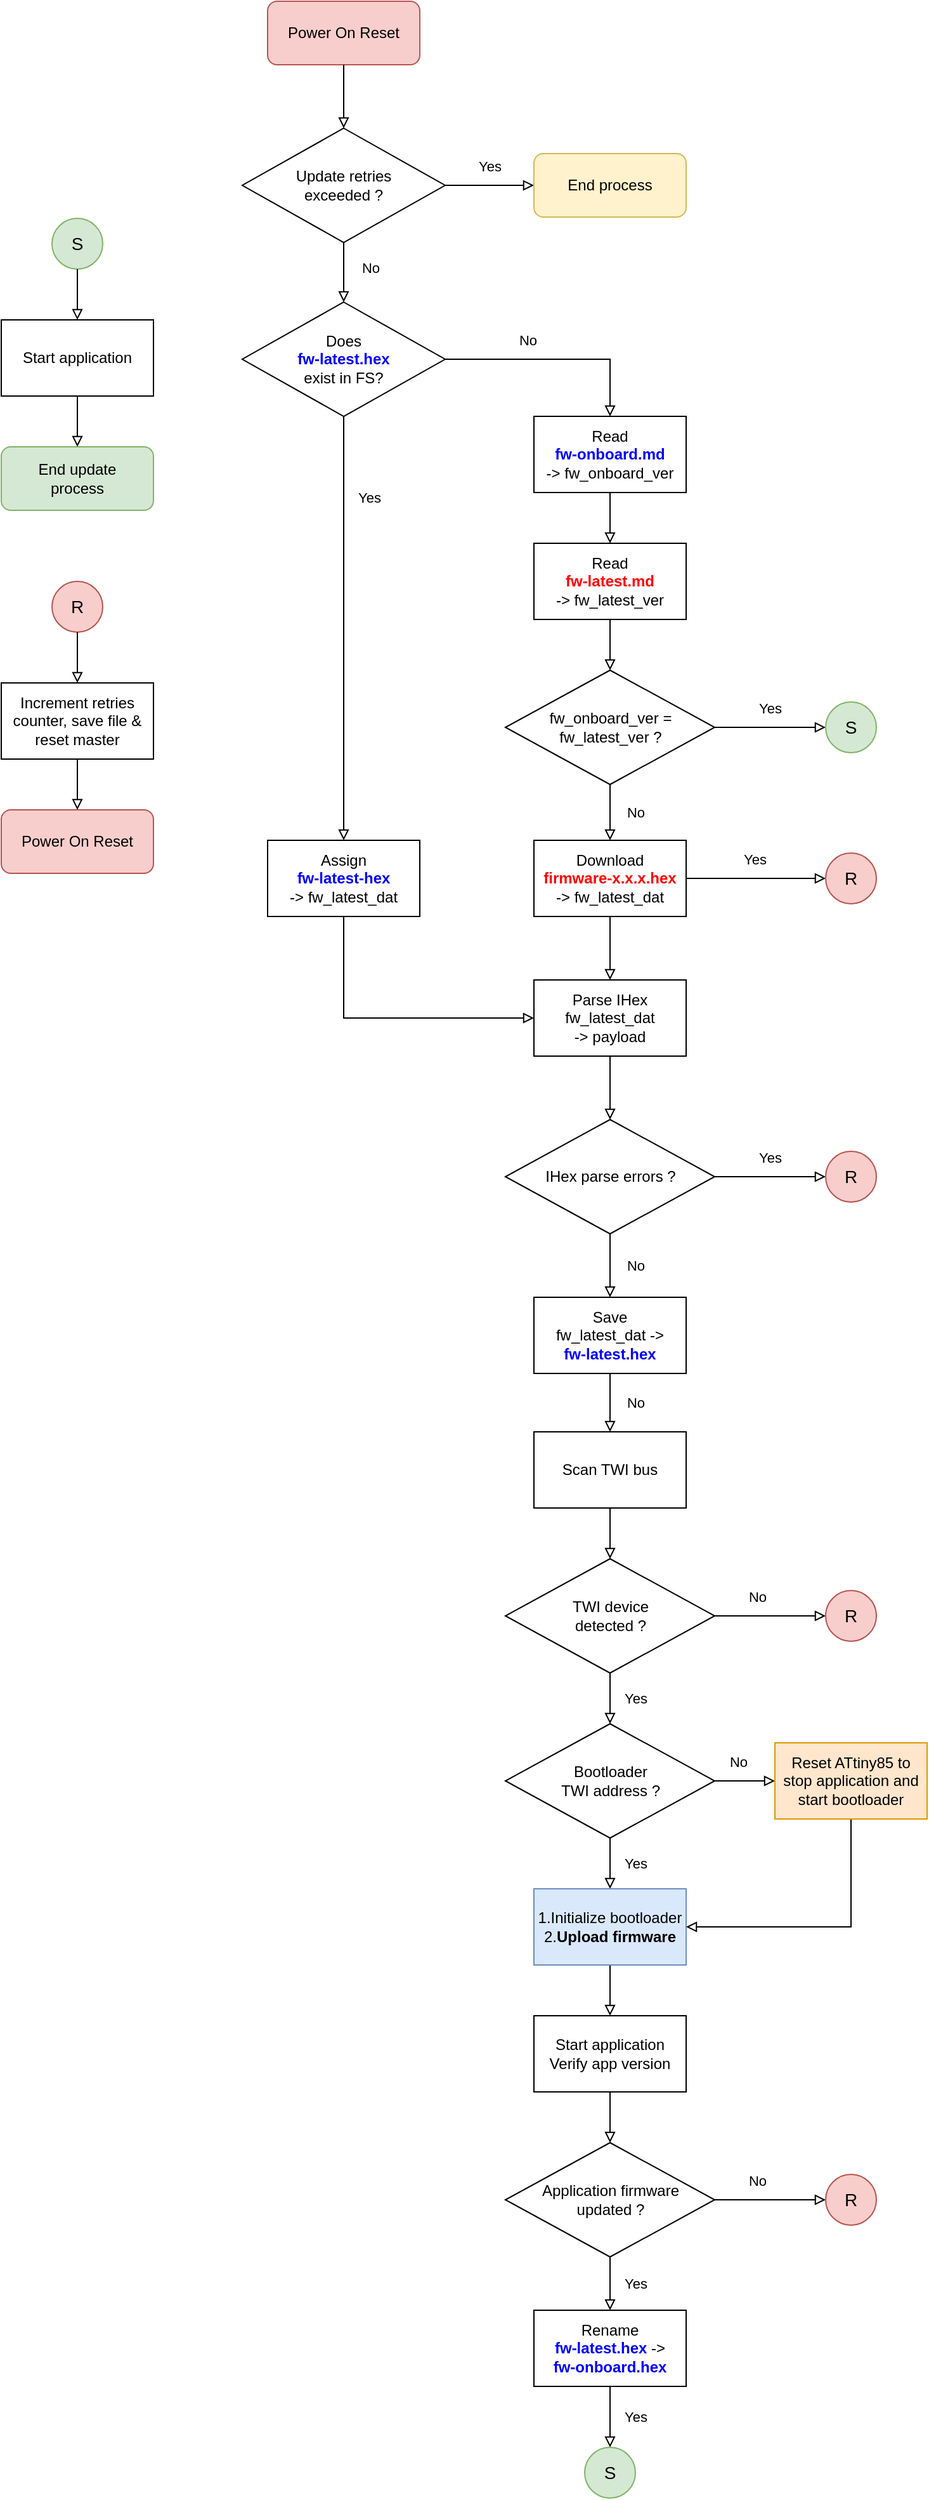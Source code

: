 <mxfile version="13.1.14" type="github">
  <diagram id="b7CmRXWE2GOlUavSTZUe" name="Page-1">
    <mxGraphModel dx="1182" dy="732" grid="1" gridSize="10" guides="1" tooltips="1" connect="1" arrows="1" fold="1" page="1" pageScale="1" pageWidth="827" pageHeight="1169" math="0" shadow="0">
      <root>
        <mxCell id="0" />
        <mxCell id="1" parent="0" />
        <mxCell id="aLQe0wNo5wLi3Sxk2y81-3" value="No" style="edgeStyle=orthogonalEdgeStyle;rounded=0;orthogonalLoop=1;jettySize=auto;html=1;entryX=0.5;entryY=0;entryDx=0;entryDy=0;strokeWidth=1;endArrow=block;endFill=0;strokeColor=#000000;exitX=0.5;exitY=1;exitDx=0;exitDy=0;" parent="1" source="DqUX-duL37DNaFb8Gwn0-25" target="aLQe0wNo5wLi3Sxk2y81-2" edge="1">
          <mxGeometry x="-0.149" y="21" relative="1" as="geometry">
            <mxPoint x="140" y="273" as="sourcePoint" />
            <mxPoint as="offset" />
          </mxGeometry>
        </mxCell>
        <mxCell id="aLQe0wNo5wLi3Sxk2y81-1" value="Power On Reset" style="rounded=1;whiteSpace=wrap;html=1;fillColor=#f8cecc;strokeColor=#b85450;" parent="1" vertex="1">
          <mxGeometry x="259" y="63" width="120" height="50" as="geometry" />
        </mxCell>
        <mxCell id="aLQe0wNo5wLi3Sxk2y81-4" value="No" style="edgeStyle=orthogonalEdgeStyle;rounded=0;orthogonalLoop=1;jettySize=auto;html=1;exitX=1;exitY=0.5;exitDx=0;exitDy=0;endArrow=block;endFill=0;strokeColor=#000000;strokeWidth=1;entryX=0.5;entryY=0;entryDx=0;entryDy=0;" parent="1" source="aLQe0wNo5wLi3Sxk2y81-2" target="aLQe0wNo5wLi3Sxk2y81-6" edge="1">
          <mxGeometry x="-0.259" y="15" relative="1" as="geometry">
            <mxPoint x="559" y="390" as="targetPoint" />
            <mxPoint as="offset" />
          </mxGeometry>
        </mxCell>
        <mxCell id="aLQe0wNo5wLi3Sxk2y81-2" value="Does&lt;br&gt;&lt;font color=&quot;#0000ff&quot;&gt;&lt;b&gt;fw-latest.hex&lt;/b&gt;&lt;/font&gt;&lt;br&gt;exist in FS?" style="rhombus;whiteSpace=wrap;html=1;" parent="1" vertex="1">
          <mxGeometry x="239" y="300" width="160" height="90" as="geometry" />
        </mxCell>
        <mxCell id="aLQe0wNo5wLi3Sxk2y81-5" value="Yes" style="edgeStyle=orthogonalEdgeStyle;rounded=0;orthogonalLoop=1;jettySize=auto;html=1;exitX=0.5;exitY=1;exitDx=0;exitDy=0;endArrow=block;endFill=0;strokeColor=#000000;strokeWidth=1;entryX=0.5;entryY=0;entryDx=0;entryDy=0;" parent="1" source="aLQe0wNo5wLi3Sxk2y81-2" target="CXJbbaDLJKEDGF4cZTQp-16" edge="1">
          <mxGeometry x="-0.617" y="20" relative="1" as="geometry">
            <mxPoint x="359" y="750" as="targetPoint" />
            <mxPoint x="239" y="430" as="sourcePoint" />
            <mxPoint as="offset" />
          </mxGeometry>
        </mxCell>
        <mxCell id="aLQe0wNo5wLi3Sxk2y81-8" style="edgeStyle=orthogonalEdgeStyle;rounded=0;orthogonalLoop=1;jettySize=auto;html=1;exitX=0.5;exitY=1;exitDx=0;exitDy=0;entryX=0.5;entryY=0;entryDx=0;entryDy=0;endArrow=block;endFill=0;strokeColor=#000000;strokeWidth=1;" parent="1" source="aLQe0wNo5wLi3Sxk2y81-6" target="aLQe0wNo5wLi3Sxk2y81-7" edge="1">
          <mxGeometry relative="1" as="geometry" />
        </mxCell>
        <mxCell id="aLQe0wNo5wLi3Sxk2y81-6" value="Read&lt;br&gt;&lt;b&gt;&lt;font color=&quot;#0000ff&quot;&gt;fw-onboard.md&lt;/font&gt;&lt;/b&gt;&lt;br&gt;-&amp;gt; fw_onboard_ver" style="rounded=0;whiteSpace=wrap;html=1;" parent="1" vertex="1">
          <mxGeometry x="469" y="390" width="120" height="60" as="geometry" />
        </mxCell>
        <mxCell id="aLQe0wNo5wLi3Sxk2y81-16" style="edgeStyle=orthogonalEdgeStyle;rounded=0;orthogonalLoop=1;jettySize=auto;html=1;exitX=0.5;exitY=1;exitDx=0;exitDy=0;entryX=0.5;entryY=0;entryDx=0;entryDy=0;endArrow=block;endFill=0;strokeColor=#000000;strokeWidth=1;" parent="1" source="aLQe0wNo5wLi3Sxk2y81-7" target="aLQe0wNo5wLi3Sxk2y81-9" edge="1">
          <mxGeometry relative="1" as="geometry" />
        </mxCell>
        <mxCell id="aLQe0wNo5wLi3Sxk2y81-7" value="Read&lt;br&gt;&lt;b&gt;&lt;font color=&quot;#ff0000&quot;&gt;fw-latest.md&lt;/font&gt;&lt;/b&gt;&lt;br&gt;-&amp;gt; fw_latest_ver" style="rounded=0;whiteSpace=wrap;html=1;" parent="1" vertex="1">
          <mxGeometry x="469" y="490" width="120" height="60" as="geometry" />
        </mxCell>
        <mxCell id="aLQe0wNo5wLi3Sxk2y81-17" value="No" style="edgeStyle=orthogonalEdgeStyle;rounded=0;orthogonalLoop=1;jettySize=auto;html=1;exitX=0.5;exitY=1;exitDx=0;exitDy=0;endArrow=block;endFill=0;strokeColor=#000000;strokeWidth=1;entryX=0.5;entryY=0;entryDx=0;entryDy=0;" parent="1" source="aLQe0wNo5wLi3Sxk2y81-9" target="CXJbbaDLJKEDGF4cZTQp-2" edge="1">
          <mxGeometry y="20" relative="1" as="geometry">
            <mxPoint as="offset" />
            <mxPoint x="439" y="694" as="targetPoint" />
          </mxGeometry>
        </mxCell>
        <mxCell id="aLQe0wNo5wLi3Sxk2y81-9" value="fw_onboard_ver&amp;nbsp;=&lt;br&gt;fw_latest_ver ?" style="rhombus;whiteSpace=wrap;html=1;" parent="1" vertex="1">
          <mxGeometry x="446.5" y="590" width="165" height="90" as="geometry" />
        </mxCell>
        <mxCell id="aLQe0wNo5wLi3Sxk2y81-11" value="Yes" style="edgeStyle=orthogonalEdgeStyle;rounded=0;orthogonalLoop=1;jettySize=auto;html=1;endArrow=block;endFill=0;strokeColor=#000000;strokeWidth=1;exitX=1;exitY=0.5;exitDx=0;exitDy=0;entryX=0;entryY=0.5;entryDx=0;entryDy=0;" parent="1" source="aLQe0wNo5wLi3Sxk2y81-9" target="rALxHIFjaiXuFr-EPLwB-8" edge="1">
          <mxGeometry x="-0.032" y="15" relative="1" as="geometry">
            <mxPoint x="539" y="710" as="sourcePoint" />
            <mxPoint x="659" y="485" as="targetPoint" />
            <mxPoint x="1" as="offset" />
          </mxGeometry>
        </mxCell>
        <mxCell id="aLQe0wNo5wLi3Sxk2y81-19" style="edgeStyle=orthogonalEdgeStyle;rounded=0;orthogonalLoop=1;jettySize=auto;html=1;exitX=0.5;exitY=1;exitDx=0;exitDy=0;entryX=0.5;entryY=0;entryDx=0;entryDy=0;endArrow=block;endFill=0;strokeColor=#000000;strokeWidth=1;" parent="1" source="aLQe0wNo5wLi3Sxk2y81-13" target="aLQe0wNo5wLi3Sxk2y81-18" edge="1">
          <mxGeometry relative="1" as="geometry" />
        </mxCell>
        <mxCell id="aLQe0wNo5wLi3Sxk2y81-13" value="Scan TWI bus" style="rounded=0;whiteSpace=wrap;html=1;" parent="1" vertex="1">
          <mxGeometry x="469" y="1190" width="120" height="60" as="geometry" />
        </mxCell>
        <mxCell id="aLQe0wNo5wLi3Sxk2y81-21" value="No" style="edgeStyle=orthogonalEdgeStyle;rounded=0;orthogonalLoop=1;jettySize=auto;html=1;exitX=1;exitY=0.5;exitDx=0;exitDy=0;entryX=0;entryY=0.5;entryDx=0;entryDy=0;endArrow=block;endFill=0;strokeColor=#000000;strokeWidth=1;" parent="1" source="aLQe0wNo5wLi3Sxk2y81-18" target="DqUX-duL37DNaFb8Gwn0-20" edge="1">
          <mxGeometry x="-0.263" y="15" relative="1" as="geometry">
            <mxPoint x="1" as="offset" />
            <mxPoint x="659" y="1335" as="targetPoint" />
          </mxGeometry>
        </mxCell>
        <mxCell id="aLQe0wNo5wLi3Sxk2y81-23" value="Yes" style="edgeStyle=orthogonalEdgeStyle;rounded=0;orthogonalLoop=1;jettySize=auto;html=1;exitX=0.5;exitY=1;exitDx=0;exitDy=0;entryX=0.5;entryY=0;entryDx=0;entryDy=0;endArrow=block;endFill=0;strokeColor=#000000;strokeWidth=1;" parent="1" source="aLQe0wNo5wLi3Sxk2y81-18" target="aLQe0wNo5wLi3Sxk2y81-22" edge="1">
          <mxGeometry y="20" relative="1" as="geometry">
            <mxPoint as="offset" />
          </mxGeometry>
        </mxCell>
        <mxCell id="aLQe0wNo5wLi3Sxk2y81-18" value="TWI device&lt;br&gt;detected ?" style="rhombus;whiteSpace=wrap;html=1;" parent="1" vertex="1">
          <mxGeometry x="446.5" y="1290" width="165" height="90" as="geometry" />
        </mxCell>
        <mxCell id="aLQe0wNo5wLi3Sxk2y81-26" value="Yes" style="edgeStyle=orthogonalEdgeStyle;rounded=0;orthogonalLoop=1;jettySize=auto;html=1;exitX=0.5;exitY=1;exitDx=0;exitDy=0;entryX=0.5;entryY=0;entryDx=0;entryDy=0;endArrow=block;endFill=0;strokeColor=#000000;strokeWidth=1;" parent="1" source="aLQe0wNo5wLi3Sxk2y81-22" target="aLQe0wNo5wLi3Sxk2y81-30" edge="1">
          <mxGeometry y="20" relative="1" as="geometry">
            <mxPoint x="529" y="1550" as="targetPoint" />
            <mxPoint as="offset" />
          </mxGeometry>
        </mxCell>
        <mxCell id="aLQe0wNo5wLi3Sxk2y81-22" value="Bootloader&lt;br&gt;TWI address ?" style="rhombus;whiteSpace=wrap;html=1;" parent="1" vertex="1">
          <mxGeometry x="446.5" y="1420" width="165" height="90" as="geometry" />
        </mxCell>
        <mxCell id="aLQe0wNo5wLi3Sxk2y81-27" value="No" style="edgeStyle=orthogonalEdgeStyle;rounded=0;orthogonalLoop=1;jettySize=auto;html=1;entryX=0;entryY=0.5;entryDx=0;entryDy=0;endArrow=block;endFill=0;strokeColor=#000000;strokeWidth=1;exitX=1;exitY=0.5;exitDx=0;exitDy=0;" parent="1" source="aLQe0wNo5wLi3Sxk2y81-22" target="aLQe0wNo5wLi3Sxk2y81-38" edge="1">
          <mxGeometry x="-0.263" y="15" relative="1" as="geometry">
            <mxPoint x="629" y="1520" as="sourcePoint" />
            <mxPoint x="1" as="offset" />
            <mxPoint x="659" y="1465" as="targetPoint" />
          </mxGeometry>
        </mxCell>
        <mxCell id="aLQe0wNo5wLi3Sxk2y81-33" style="edgeStyle=orthogonalEdgeStyle;rounded=0;orthogonalLoop=1;jettySize=auto;html=1;exitX=0.5;exitY=1;exitDx=0;exitDy=0;entryX=0.5;entryY=0;entryDx=0;entryDy=0;endArrow=block;endFill=0;strokeColor=#000000;strokeWidth=1;" parent="1" source="aLQe0wNo5wLi3Sxk2y81-30" target="aLQe0wNo5wLi3Sxk2y81-32" edge="1">
          <mxGeometry relative="1" as="geometry" />
        </mxCell>
        <mxCell id="aLQe0wNo5wLi3Sxk2y81-30" value="&lt;div&gt;&lt;span&gt;1.Initialize bootloader&lt;/span&gt;&lt;/div&gt;2.&lt;b&gt;Upload firmware&lt;/b&gt;" style="rounded=0;whiteSpace=wrap;html=1;fillColor=#dae8fc;strokeColor=#6c8ebf;align=center;" parent="1" vertex="1">
          <mxGeometry x="469" y="1550" width="120" height="60" as="geometry" />
        </mxCell>
        <mxCell id="aLQe0wNo5wLi3Sxk2y81-37" style="edgeStyle=orthogonalEdgeStyle;rounded=0;orthogonalLoop=1;jettySize=auto;html=1;exitX=0.5;exitY=1;exitDx=0;exitDy=0;entryX=0.5;entryY=0;entryDx=0;entryDy=0;endArrow=block;endFill=0;strokeColor=#000000;strokeWidth=1;" parent="1" source="aLQe0wNo5wLi3Sxk2y81-32" target="aLQe0wNo5wLi3Sxk2y81-35" edge="1">
          <mxGeometry relative="1" as="geometry" />
        </mxCell>
        <mxCell id="aLQe0wNo5wLi3Sxk2y81-32" value="Start application&lt;br&gt;Verify app version" style="rounded=0;whiteSpace=wrap;html=1;" parent="1" vertex="1">
          <mxGeometry x="469" y="1650" width="120" height="60" as="geometry" />
        </mxCell>
        <mxCell id="aLQe0wNo5wLi3Sxk2y81-34" value="Yes" style="edgeStyle=orthogonalEdgeStyle;rounded=0;orthogonalLoop=1;jettySize=auto;html=1;exitX=0.5;exitY=1;exitDx=0;exitDy=0;endArrow=block;endFill=0;strokeColor=#000000;strokeWidth=1;entryX=0.5;entryY=0;entryDx=0;entryDy=0;" parent="1" source="aLQe0wNo5wLi3Sxk2y81-35" target="CXJbbaDLJKEDGF4cZTQp-1" edge="1">
          <mxGeometry y="20" relative="1" as="geometry">
            <mxPoint x="449" y="1844" as="targetPoint" />
            <mxPoint as="offset" />
          </mxGeometry>
        </mxCell>
        <mxCell id="aLQe0wNo5wLi3Sxk2y81-35" value="Application firmware&lt;br&gt;updated ?" style="rhombus;whiteSpace=wrap;html=1;" parent="1" vertex="1">
          <mxGeometry x="446.5" y="1750" width="165" height="90" as="geometry" />
        </mxCell>
        <mxCell id="aLQe0wNo5wLi3Sxk2y81-36" value="No" style="edgeStyle=orthogonalEdgeStyle;rounded=0;orthogonalLoop=1;jettySize=auto;html=1;entryX=0;entryY=0.5;entryDx=0;entryDy=0;endArrow=block;endFill=0;strokeColor=#000000;strokeWidth=1;exitX=1;exitY=0.5;exitDx=0;exitDy=0;" parent="1" source="aLQe0wNo5wLi3Sxk2y81-35" target="DqUX-duL37DNaFb8Gwn0-24" edge="1">
          <mxGeometry x="-0.263" y="15" relative="1" as="geometry">
            <mxPoint x="629" y="1850" as="sourcePoint" />
            <mxPoint x="1" as="offset" />
            <mxPoint x="659" y="1795" as="targetPoint" />
          </mxGeometry>
        </mxCell>
        <mxCell id="aLQe0wNo5wLi3Sxk2y81-39" style="edgeStyle=orthogonalEdgeStyle;rounded=0;orthogonalLoop=1;jettySize=auto;html=1;exitX=0.5;exitY=1;exitDx=0;exitDy=0;endArrow=block;endFill=0;strokeColor=#000000;strokeWidth=1;entryX=1;entryY=0.5;entryDx=0;entryDy=0;" parent="1" source="aLQe0wNo5wLi3Sxk2y81-38" target="aLQe0wNo5wLi3Sxk2y81-30" edge="1">
          <mxGeometry relative="1" as="geometry">
            <mxPoint x="719" y="1555" as="targetPoint" />
          </mxGeometry>
        </mxCell>
        <mxCell id="aLQe0wNo5wLi3Sxk2y81-38" value="Reset ATtiny85 to&lt;br&gt;stop application and&lt;br&gt;start bootloader&lt;br&gt;&lt;div&gt;&lt;/div&gt;" style="rounded=0;whiteSpace=wrap;html=1;align=center;fillColor=#ffe6cc;strokeColor=#d79b00;" parent="1" vertex="1">
          <mxGeometry x="659" y="1435" width="120" height="60" as="geometry" />
        </mxCell>
        <mxCell id="CXJbbaDLJKEDGF4cZTQp-1" value="Rename&lt;br&gt;&lt;b&gt;&lt;font color=&quot;#0000ff&quot;&gt;fw-latest.hex&lt;/font&gt;&lt;/b&gt; -&amp;gt;&lt;br&gt;&lt;b&gt;&lt;font color=&quot;#0000ff&quot;&gt;fw-onboard.hex&lt;/font&gt;&lt;/b&gt;" style="rounded=0;whiteSpace=wrap;html=1;" parent="1" vertex="1">
          <mxGeometry x="469" y="1882" width="120" height="60" as="geometry" />
        </mxCell>
        <mxCell id="CXJbbaDLJKEDGF4cZTQp-2" value="Download&lt;br&gt;&lt;font color=&quot;#ff0000&quot;&gt;&lt;b&gt;firmware-x.x.x.hex&lt;/b&gt;&lt;/font&gt;&lt;br&gt;-&amp;gt; &lt;font&gt;fw_latest_dat&lt;/font&gt;" style="rounded=0;whiteSpace=wrap;html=1;" parent="1" vertex="1">
          <mxGeometry x="469" y="724" width="120" height="60" as="geometry" />
        </mxCell>
        <mxCell id="CXJbbaDLJKEDGF4cZTQp-3" value="Save&lt;br&gt;&lt;font&gt;fw_latest_dat -&amp;gt;&lt;br&gt;&lt;b&gt;&lt;font color=&quot;#0000ff&quot;&gt;fw-latest.hex&lt;/font&gt;&lt;/b&gt;&lt;br&gt;&lt;/font&gt;" style="rounded=0;whiteSpace=wrap;html=1;" parent="1" vertex="1">
          <mxGeometry x="469" y="1084" width="120" height="60" as="geometry" />
        </mxCell>
        <mxCell id="CXJbbaDLJKEDGF4cZTQp-5" style="edgeStyle=orthogonalEdgeStyle;rounded=0;orthogonalLoop=1;jettySize=auto;html=1;endArrow=block;endFill=0;strokeColor=#000000;strokeWidth=1;exitX=0.5;exitY=1;exitDx=0;exitDy=0;entryX=0.5;entryY=0;entryDx=0;entryDy=0;" parent="1" source="CXJbbaDLJKEDGF4cZTQp-2" target="CXJbbaDLJKEDGF4cZTQp-6" edge="1">
          <mxGeometry relative="1" as="geometry">
            <mxPoint x="609" y="794" as="sourcePoint" />
            <mxPoint x="429" y="814" as="targetPoint" />
          </mxGeometry>
        </mxCell>
        <mxCell id="CXJbbaDLJKEDGF4cZTQp-6" value="Parse IHex&lt;br&gt;&lt;font&gt;fw_latest_dat &lt;br&gt;-&amp;gt; payload&lt;br&gt;&lt;/font&gt;" style="rounded=0;whiteSpace=wrap;html=1;" parent="1" vertex="1">
          <mxGeometry x="469" y="834" width="120" height="60" as="geometry" />
        </mxCell>
        <mxCell id="CXJbbaDLJKEDGF4cZTQp-7" value="IHex parse errors ?" style="rhombus;whiteSpace=wrap;html=1;" parent="1" vertex="1">
          <mxGeometry x="446.5" y="944" width="165" height="90" as="geometry" />
        </mxCell>
        <mxCell id="CXJbbaDLJKEDGF4cZTQp-8" value="No" style="edgeStyle=orthogonalEdgeStyle;rounded=0;orthogonalLoop=1;jettySize=auto;html=1;endArrow=block;endFill=0;strokeColor=#000000;strokeWidth=1;entryX=0.5;entryY=0;entryDx=0;entryDy=0;exitX=0.5;exitY=1;exitDx=0;exitDy=0;" parent="1" source="CXJbbaDLJKEDGF4cZTQp-7" target="CXJbbaDLJKEDGF4cZTQp-3" edge="1">
          <mxGeometry y="20" relative="1" as="geometry">
            <mxPoint as="offset" />
            <mxPoint x="579" y="1064" as="sourcePoint" />
            <mxPoint x="446.5" y="1078" as="targetPoint" />
          </mxGeometry>
        </mxCell>
        <mxCell id="CXJbbaDLJKEDGF4cZTQp-9" style="edgeStyle=orthogonalEdgeStyle;rounded=0;orthogonalLoop=1;jettySize=auto;html=1;endArrow=block;endFill=0;strokeColor=#000000;strokeWidth=1;entryX=0.5;entryY=0;entryDx=0;entryDy=0;exitX=0.5;exitY=1;exitDx=0;exitDy=0;" parent="1" source="CXJbbaDLJKEDGF4cZTQp-6" target="CXJbbaDLJKEDGF4cZTQp-7" edge="1">
          <mxGeometry relative="1" as="geometry">
            <mxPoint x="599" y="914" as="sourcePoint" />
            <mxPoint x="539" y="844" as="targetPoint" />
          </mxGeometry>
        </mxCell>
        <mxCell id="CXJbbaDLJKEDGF4cZTQp-13" value="No" style="edgeStyle=orthogonalEdgeStyle;rounded=0;orthogonalLoop=1;jettySize=auto;html=1;endArrow=block;endFill=0;strokeColor=#000000;strokeWidth=1;entryX=0.5;entryY=0;entryDx=0;entryDy=0;exitX=0.5;exitY=1;exitDx=0;exitDy=0;" parent="1" source="CXJbbaDLJKEDGF4cZTQp-3" target="aLQe0wNo5wLi3Sxk2y81-13" edge="1">
          <mxGeometry y="20" relative="1" as="geometry">
            <mxPoint as="offset" />
            <mxPoint x="589" y="1174" as="sourcePoint" />
            <mxPoint x="539" y="1094" as="targetPoint" />
          </mxGeometry>
        </mxCell>
        <mxCell id="CXJbbaDLJKEDGF4cZTQp-14" value="Yes" style="edgeStyle=orthogonalEdgeStyle;rounded=0;orthogonalLoop=1;jettySize=auto;html=1;endArrow=block;endFill=0;strokeColor=#000000;strokeWidth=1;exitX=1;exitY=0.5;exitDx=0;exitDy=0;entryX=0;entryY=0.5;entryDx=0;entryDy=0;" parent="1" source="CXJbbaDLJKEDGF4cZTQp-7" target="DqUX-duL37DNaFb8Gwn0-19" edge="1">
          <mxGeometry x="-0.032" y="15" relative="1" as="geometry">
            <mxPoint x="621.5" y="645" as="sourcePoint" />
            <mxPoint x="659" y="989" as="targetPoint" />
            <mxPoint x="1" as="offset" />
          </mxGeometry>
        </mxCell>
        <mxCell id="CXJbbaDLJKEDGF4cZTQp-15" value="Yes" style="edgeStyle=orthogonalEdgeStyle;rounded=0;orthogonalLoop=1;jettySize=auto;html=1;endArrow=block;endFill=0;strokeColor=#000000;strokeWidth=1;exitX=0.5;exitY=1;exitDx=0;exitDy=0;entryX=0.5;entryY=0;entryDx=0;entryDy=0;" parent="1" source="CXJbbaDLJKEDGF4cZTQp-1" target="rALxHIFjaiXuFr-EPLwB-7" edge="1">
          <mxGeometry y="20" relative="1" as="geometry">
            <mxPoint x="529" y="1991" as="targetPoint" />
            <mxPoint as="offset" />
            <mxPoint x="359" y="2012" as="sourcePoint" />
          </mxGeometry>
        </mxCell>
        <mxCell id="CXJbbaDLJKEDGF4cZTQp-16" value="Assign&lt;br&gt;&lt;b&gt;&lt;font color=&quot;#0000ff&quot;&gt;fw-latest-hex&lt;/font&gt;&lt;/b&gt;&lt;br&gt;-&amp;gt; &lt;font&gt;fw_latest_dat&lt;/font&gt;" style="rounded=0;whiteSpace=wrap;html=1;" parent="1" vertex="1">
          <mxGeometry x="259" y="724" width="120" height="60" as="geometry" />
        </mxCell>
        <mxCell id="CXJbbaDLJKEDGF4cZTQp-17" style="edgeStyle=orthogonalEdgeStyle;rounded=0;orthogonalLoop=1;jettySize=auto;html=1;endArrow=block;endFill=0;strokeColor=#000000;strokeWidth=1;exitX=0.5;exitY=1;exitDx=0;exitDy=0;entryX=0;entryY=0.5;entryDx=0;entryDy=0;" parent="1" source="CXJbbaDLJKEDGF4cZTQp-16" target="CXJbbaDLJKEDGF4cZTQp-6" edge="1">
          <mxGeometry relative="1" as="geometry">
            <mxPoint x="539" y="794" as="sourcePoint" />
            <mxPoint x="539" y="844" as="targetPoint" />
          </mxGeometry>
        </mxCell>
        <mxCell id="DqUX-duL37DNaFb8Gwn0-5" value="&lt;font style=&quot;font-size: 14px&quot;&gt;S&lt;/font&gt;" style="ellipse;whiteSpace=wrap;html=1;aspect=fixed;fillColor=#d5e8d4;strokeColor=#82b366;" parent="1" vertex="1">
          <mxGeometry x="89" y="234" width="40" height="40" as="geometry" />
        </mxCell>
        <mxCell id="DqUX-duL37DNaFb8Gwn0-6" value="Start application" style="rounded=0;whiteSpace=wrap;html=1;" parent="1" vertex="1">
          <mxGeometry x="49" y="314" width="120" height="60" as="geometry" />
        </mxCell>
        <mxCell id="DqUX-duL37DNaFb8Gwn0-9" value="" style="edgeStyle=orthogonalEdgeStyle;rounded=0;orthogonalLoop=1;jettySize=auto;html=1;endArrow=block;endFill=0;strokeColor=#000000;strokeWidth=1;entryX=0.5;entryY=0;entryDx=0;entryDy=0;exitX=0.5;exitY=1;exitDx=0;exitDy=0;" parent="1" source="DqUX-duL37DNaFb8Gwn0-5" target="DqUX-duL37DNaFb8Gwn0-6" edge="1">
          <mxGeometry x="-0.026" y="20" relative="1" as="geometry">
            <mxPoint x="129" y="334" as="targetPoint" />
            <mxPoint as="offset" />
            <mxPoint x="89" y="294" as="sourcePoint" />
          </mxGeometry>
        </mxCell>
        <mxCell id="DqUX-duL37DNaFb8Gwn0-16" value="Yes" style="edgeStyle=orthogonalEdgeStyle;rounded=0;orthogonalLoop=1;jettySize=auto;html=1;endArrow=block;endFill=0;strokeColor=#000000;strokeWidth=1;exitX=1;exitY=0.5;exitDx=0;exitDy=0;entryX=0;entryY=0.5;entryDx=0;entryDy=0;" parent="1" source="CXJbbaDLJKEDGF4cZTQp-2" target="DqUX-duL37DNaFb8Gwn0-17" edge="1">
          <mxGeometry x="-0.032" y="15" relative="1" as="geometry">
            <mxPoint x="611.5" y="754" as="sourcePoint" />
            <mxPoint x="639" y="803" as="targetPoint" />
            <mxPoint x="1" as="offset" />
          </mxGeometry>
        </mxCell>
        <mxCell id="DqUX-duL37DNaFb8Gwn0-17" value="&lt;font style=&quot;font-size: 14px&quot;&gt;R&lt;/font&gt;" style="ellipse;whiteSpace=wrap;html=1;aspect=fixed;fillColor=#f8cecc;strokeColor=#b85450;" parent="1" vertex="1">
          <mxGeometry x="699" y="734" width="40" height="40" as="geometry" />
        </mxCell>
        <mxCell id="DqUX-duL37DNaFb8Gwn0-19" value="&lt;font style=&quot;font-size: 14px&quot;&gt;R&lt;/font&gt;" style="ellipse;whiteSpace=wrap;html=1;aspect=fixed;fillColor=#f8cecc;strokeColor=#b85450;" parent="1" vertex="1">
          <mxGeometry x="699" y="969" width="40" height="40" as="geometry" />
        </mxCell>
        <mxCell id="DqUX-duL37DNaFb8Gwn0-20" value="&lt;font style=&quot;font-size: 14px&quot;&gt;R&lt;/font&gt;" style="ellipse;whiteSpace=wrap;html=1;aspect=fixed;fillColor=#f8cecc;strokeColor=#b85450;" parent="1" vertex="1">
          <mxGeometry x="699" y="1315" width="40" height="40" as="geometry" />
        </mxCell>
        <mxCell id="DqUX-duL37DNaFb8Gwn0-21" value="End update&lt;br&gt;process" style="rounded=1;whiteSpace=wrap;html=1;fillColor=#d5e8d4;strokeColor=#82b366;" parent="1" vertex="1">
          <mxGeometry x="49" y="414" width="120" height="50" as="geometry" />
        </mxCell>
        <mxCell id="DqUX-duL37DNaFb8Gwn0-22" value="" style="edgeStyle=orthogonalEdgeStyle;rounded=0;orthogonalLoop=1;jettySize=auto;html=1;endArrow=block;endFill=0;strokeColor=#000000;strokeWidth=1;entryX=0.5;entryY=0;entryDx=0;entryDy=0;exitX=0.5;exitY=1;exitDx=0;exitDy=0;" parent="1" source="DqUX-duL37DNaFb8Gwn0-6" target="DqUX-duL37DNaFb8Gwn0-21" edge="1">
          <mxGeometry x="-0.026" y="20" relative="1" as="geometry">
            <mxPoint x="209" y="423" as="targetPoint" />
            <mxPoint as="offset" />
            <mxPoint x="209" y="383" as="sourcePoint" />
          </mxGeometry>
        </mxCell>
        <mxCell id="DqUX-duL37DNaFb8Gwn0-24" value="&lt;font style=&quot;font-size: 14px&quot;&gt;R&lt;/font&gt;" style="ellipse;whiteSpace=wrap;html=1;aspect=fixed;fillColor=#f8cecc;strokeColor=#b85450;" parent="1" vertex="1">
          <mxGeometry x="699" y="1775" width="40" height="40" as="geometry" />
        </mxCell>
        <mxCell id="DqUX-duL37DNaFb8Gwn0-25" value="Update retries&lt;br&gt;exceeded ?" style="rhombus;whiteSpace=wrap;html=1;" parent="1" vertex="1">
          <mxGeometry x="239" y="163" width="160" height="90" as="geometry" />
        </mxCell>
        <mxCell id="DqUX-duL37DNaFb8Gwn0-26" value="" style="edgeStyle=orthogonalEdgeStyle;rounded=0;orthogonalLoop=1;jettySize=auto;html=1;strokeWidth=1;endArrow=block;endFill=0;strokeColor=#000000;exitX=0.5;exitY=1;exitDx=0;exitDy=0;entryX=0.5;entryY=0;entryDx=0;entryDy=0;" parent="1" source="aLQe0wNo5wLi3Sxk2y81-1" target="DqUX-duL37DNaFb8Gwn0-25" edge="1">
          <mxGeometry x="-0.149" y="21" relative="1" as="geometry">
            <mxPoint x="318.5" y="113" as="sourcePoint" />
            <mxPoint x="430" y="163" as="targetPoint" />
            <mxPoint as="offset" />
          </mxGeometry>
        </mxCell>
        <mxCell id="DqUX-duL37DNaFb8Gwn0-27" value="Yes" style="edgeStyle=orthogonalEdgeStyle;rounded=0;orthogonalLoop=1;jettySize=auto;html=1;endArrow=block;endFill=0;strokeColor=#000000;strokeWidth=1;entryX=0;entryY=0.5;entryDx=0;entryDy=0;exitX=1;exitY=0.5;exitDx=0;exitDy=0;" parent="1" source="DqUX-duL37DNaFb8Gwn0-25" target="DqUX-duL37DNaFb8Gwn0-28" edge="1">
          <mxGeometry x="-0.032" y="15" relative="1" as="geometry">
            <mxPoint x="410" y="260" as="sourcePoint" />
            <mxPoint x="469" y="208" as="targetPoint" />
            <mxPoint x="1" as="offset" />
          </mxGeometry>
        </mxCell>
        <mxCell id="DqUX-duL37DNaFb8Gwn0-28" value="End process" style="rounded=1;whiteSpace=wrap;html=1;fillColor=#fff2cc;strokeColor=#d6b656;" parent="1" vertex="1">
          <mxGeometry x="469" y="183" width="120" height="50" as="geometry" />
        </mxCell>
        <mxCell id="rALxHIFjaiXuFr-EPLwB-2" value="&lt;font style=&quot;font-size: 14px&quot;&gt;R&lt;/font&gt;" style="ellipse;whiteSpace=wrap;html=1;aspect=fixed;fillColor=#f8cecc;strokeColor=#b85450;" vertex="1" parent="1">
          <mxGeometry x="89" y="520" width="40" height="40" as="geometry" />
        </mxCell>
        <mxCell id="rALxHIFjaiXuFr-EPLwB-3" value="Increment retries counter, save file &amp;amp; reset master" style="rounded=0;whiteSpace=wrap;html=1;" vertex="1" parent="1">
          <mxGeometry x="49" y="600" width="120" height="60" as="geometry" />
        </mxCell>
        <mxCell id="rALxHIFjaiXuFr-EPLwB-4" value="" style="edgeStyle=orthogonalEdgeStyle;rounded=0;orthogonalLoop=1;jettySize=auto;html=1;endArrow=block;endFill=0;strokeColor=#000000;strokeWidth=1;entryX=0.5;entryY=0;entryDx=0;entryDy=0;exitX=0.5;exitY=1;exitDx=0;exitDy=0;" edge="1" parent="1" source="rALxHIFjaiXuFr-EPLwB-2" target="rALxHIFjaiXuFr-EPLwB-3">
          <mxGeometry x="-0.026" y="20" relative="1" as="geometry">
            <mxPoint x="129" y="620" as="targetPoint" />
            <mxPoint as="offset" />
            <mxPoint x="89" y="580" as="sourcePoint" />
          </mxGeometry>
        </mxCell>
        <mxCell id="rALxHIFjaiXuFr-EPLwB-5" value="Power On Reset" style="rounded=1;whiteSpace=wrap;html=1;fillColor=#f8cecc;strokeColor=#b85450;" vertex="1" parent="1">
          <mxGeometry x="49" y="700" width="120" height="50" as="geometry" />
        </mxCell>
        <mxCell id="rALxHIFjaiXuFr-EPLwB-6" value="" style="edgeStyle=orthogonalEdgeStyle;rounded=0;orthogonalLoop=1;jettySize=auto;html=1;endArrow=block;endFill=0;strokeColor=#000000;strokeWidth=1;entryX=0.5;entryY=0;entryDx=0;entryDy=0;exitX=0.5;exitY=1;exitDx=0;exitDy=0;" edge="1" parent="1" source="rALxHIFjaiXuFr-EPLwB-3" target="rALxHIFjaiXuFr-EPLwB-5">
          <mxGeometry x="-0.026" y="20" relative="1" as="geometry">
            <mxPoint x="209" y="709" as="targetPoint" />
            <mxPoint as="offset" />
            <mxPoint x="209" y="669" as="sourcePoint" />
          </mxGeometry>
        </mxCell>
        <mxCell id="rALxHIFjaiXuFr-EPLwB-7" value="&lt;font style=&quot;font-size: 14px&quot;&gt;S&lt;/font&gt;" style="ellipse;whiteSpace=wrap;html=1;aspect=fixed;fillColor=#d5e8d4;strokeColor=#82b366;" vertex="1" parent="1">
          <mxGeometry x="509" y="1990" width="40" height="40" as="geometry" />
        </mxCell>
        <mxCell id="rALxHIFjaiXuFr-EPLwB-8" value="&lt;font style=&quot;font-size: 14px&quot;&gt;S&lt;/font&gt;" style="ellipse;whiteSpace=wrap;html=1;aspect=fixed;fillColor=#d5e8d4;strokeColor=#82b366;" vertex="1" parent="1">
          <mxGeometry x="699" y="615" width="40" height="40" as="geometry" />
        </mxCell>
      </root>
    </mxGraphModel>
  </diagram>
</mxfile>
